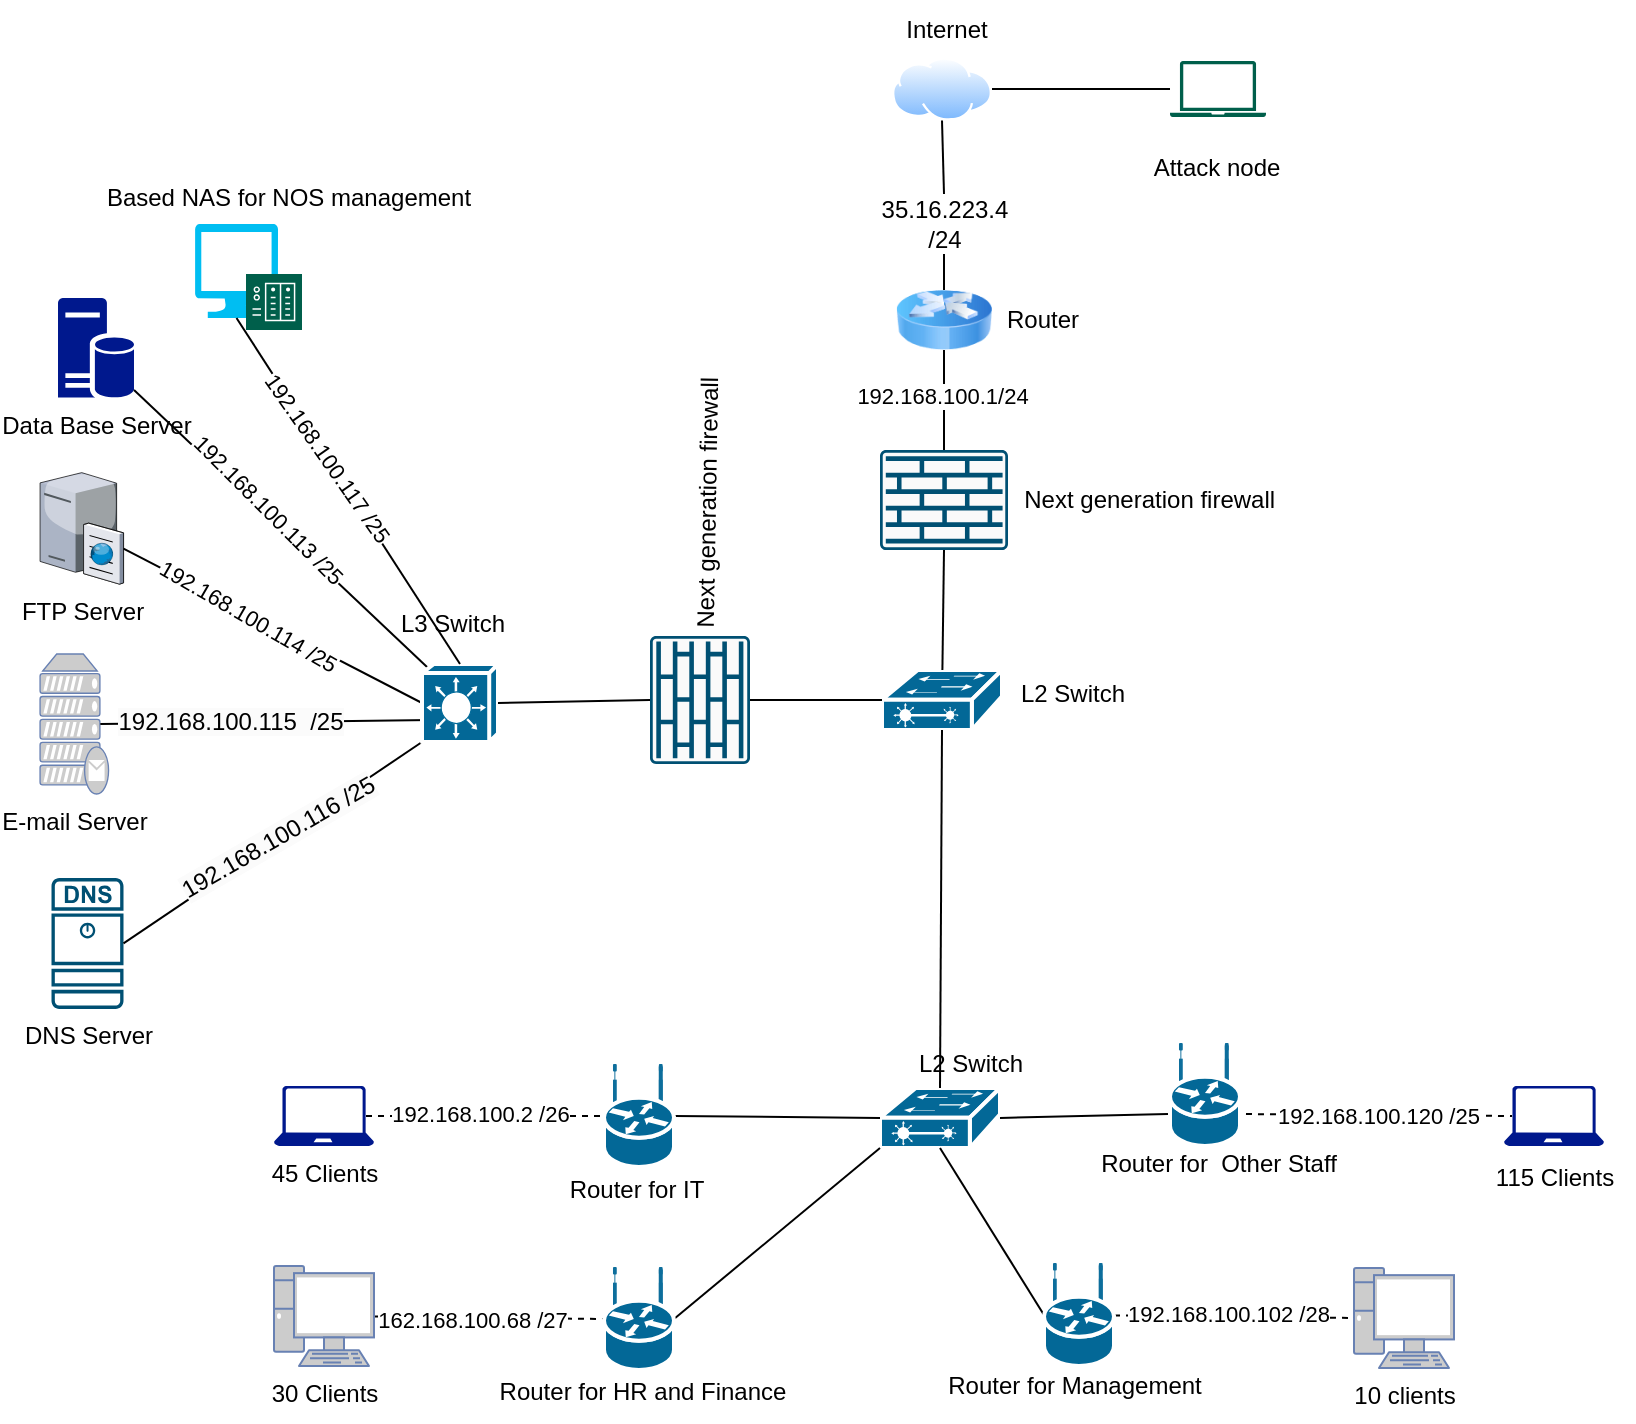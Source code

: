 <mxfile version="24.7.4">
  <diagram name="Page-1" id="mWOwHAFnnGotzb68UGMo">
    <mxGraphModel dx="800" dy="429" grid="1" gridSize="10" guides="1" tooltips="1" connect="1" arrows="1" fold="1" page="1" pageScale="1" pageWidth="850" pageHeight="1100" math="0" shadow="0">
      <root>
        <mxCell id="0" />
        <mxCell id="1" parent="0" />
        <mxCell id="QFhtb_JTBLAtstihDLr0-1" value="" style="sketch=0;points=[[0.015,0.015,0],[0.985,0.015,0],[0.985,0.985,0],[0.015,0.985,0],[0.25,0,0],[0.5,0,0],[0.75,0,0],[1,0.25,0],[1,0.5,0],[1,0.75,0],[0.75,1,0],[0.5,1,0],[0.25,1,0],[0,0.75,0],[0,0.5,0],[0,0.25,0]];verticalLabelPosition=bottom;html=1;verticalAlign=top;aspect=fixed;align=center;pointerEvents=1;shape=mxgraph.cisco19.rect;prIcon=firewall;fillColor=#FAFAFA;strokeColor=#005073;" parent="1" vertex="1">
          <mxGeometry x="451" y="246" width="64" height="50" as="geometry" />
        </mxCell>
        <mxCell id="QFhtb_JTBLAtstihDLr0-2" value="" style="image;html=1;image=img/lib/clip_art/networking/Router_Icon_128x128.png" parent="1" vertex="1">
          <mxGeometry x="459" y="166" width="48" height="30" as="geometry" />
        </mxCell>
        <mxCell id="QFhtb_JTBLAtstihDLr0-3" value="DNS Server" style="sketch=0;points=[[0.015,0.015,0],[0.985,0.015,0],[0.985,0.985,0],[0.015,0.985,0],[0.25,0,0],[0.5,0,0],[0.75,0,0],[1,0.25,0],[1,0.5,0],[1,0.75,0],[0.75,1,0],[0.5,1,0],[0.25,1,0],[0,0.75,0],[0,0.5,0],[0,0.25,0]];verticalLabelPosition=bottom;html=1;verticalAlign=top;aspect=fixed;align=center;pointerEvents=1;shape=mxgraph.cisco19.dns_server;fillColor=#005073;strokeColor=none;" parent="1" vertex="1">
          <mxGeometry x="36.75" y="460" width="36" height="65.45" as="geometry" />
        </mxCell>
        <mxCell id="QFhtb_JTBLAtstihDLr0-4" value="" style="endArrow=none;html=1;rounded=0;exitX=0.5;exitY=0;exitDx=0;exitDy=0;exitPerimeter=0;" parent="1" source="QFhtb_JTBLAtstihDLr0-1" edge="1">
          <mxGeometry width="50" height="50" relative="1" as="geometry">
            <mxPoint x="281" y="346" as="sourcePoint" />
            <mxPoint x="483" y="196" as="targetPoint" />
          </mxGeometry>
        </mxCell>
        <mxCell id="6wvi-4wZgXXVieuaFHjE-26" value="192.168.100.1/24" style="edgeLabel;html=1;align=center;verticalAlign=middle;resizable=0;points=[];" parent="QFhtb_JTBLAtstihDLr0-4" vertex="1" connectable="0">
          <mxGeometry x="0.08" y="1" relative="1" as="geometry">
            <mxPoint as="offset" />
          </mxGeometry>
        </mxCell>
        <mxCell id="QFhtb_JTBLAtstihDLr0-8" value="" style="shape=mxgraph.cisco.switches.layer_2_remote_switch;html=1;pointerEvents=1;dashed=0;fillColor=#036897;strokeColor=#ffffff;strokeWidth=2;verticalLabelPosition=bottom;verticalAlign=top;align=center;outlineConnect=0;" parent="1" vertex="1">
          <mxGeometry x="451" y="565" width="60" height="30" as="geometry" />
        </mxCell>
        <mxCell id="QFhtb_JTBLAtstihDLr0-17" value="" style="endArrow=none;html=1;rounded=0;exitX=1;exitY=0.5;exitDx=0;exitDy=0;entryX=0;entryY=0.5;entryDx=0;entryDy=0;entryPerimeter=0;exitPerimeter=0;" parent="1" source="6wvi-4wZgXXVieuaFHjE-52" target="QFhtb_JTBLAtstihDLr0-8" edge="1">
          <mxGeometry width="50" height="50" relative="1" as="geometry">
            <mxPoint x="270" y="579" as="sourcePoint" />
            <mxPoint x="386" y="565" as="targetPoint" />
          </mxGeometry>
        </mxCell>
        <mxCell id="QFhtb_JTBLAtstihDLr0-18" value="" style="endArrow=none;html=1;rounded=0;entryX=1;entryY=0.5;entryDx=0;entryDy=0;entryPerimeter=0;exitX=-0.029;exitY=0.686;exitDx=0;exitDy=0;exitPerimeter=0;" parent="1" source="6wvi-4wZgXXVieuaFHjE-56" target="QFhtb_JTBLAtstihDLr0-8" edge="1">
          <mxGeometry width="50" height="50" relative="1" as="geometry">
            <mxPoint x="526" y="579" as="sourcePoint" />
            <mxPoint x="406" y="615" as="targetPoint" />
          </mxGeometry>
        </mxCell>
        <mxCell id="QFhtb_JTBLAtstihDLr0-19" value="" style="endArrow=none;html=1;rounded=0;exitX=1;exitY=0.5;exitDx=0;exitDy=0;entryX=0;entryY=1;entryDx=0;entryDy=0;entryPerimeter=0;exitPerimeter=0;" parent="1" source="6wvi-4wZgXXVieuaFHjE-53" target="QFhtb_JTBLAtstihDLr0-8" edge="1">
          <mxGeometry width="50" height="50" relative="1" as="geometry">
            <mxPoint x="286" y="680" as="sourcePoint" />
            <mxPoint x="406" y="615" as="targetPoint" />
          </mxGeometry>
        </mxCell>
        <mxCell id="QFhtb_JTBLAtstihDLr0-20" value="" style="endArrow=none;html=1;rounded=0;entryX=0.5;entryY=1;entryDx=0;entryDy=0;entryPerimeter=0;exitX=0;exitY=0.5;exitDx=0;exitDy=0;exitPerimeter=0;" parent="1" source="6wvi-4wZgXXVieuaFHjE-55" target="QFhtb_JTBLAtstihDLr0-8" edge="1">
          <mxGeometry width="50" height="50" relative="1" as="geometry">
            <mxPoint x="456" y="680" as="sourcePoint" />
            <mxPoint x="406" y="615" as="targetPoint" />
          </mxGeometry>
        </mxCell>
        <mxCell id="QFhtb_JTBLAtstihDLr0-21" value="45 Clients" style="sketch=0;aspect=fixed;pointerEvents=1;shadow=0;dashed=0;html=1;strokeColor=none;labelPosition=center;verticalLabelPosition=bottom;verticalAlign=top;align=center;fillColor=#00188D;shape=mxgraph.azure.laptop" parent="1" vertex="1">
          <mxGeometry x="148" y="564" width="50" height="30" as="geometry" />
        </mxCell>
        <mxCell id="QFhtb_JTBLAtstihDLr0-22" value="" style="endArrow=none;dashed=1;html=1;rounded=0;entryX=0;entryY=0.5;entryDx=0;entryDy=0;entryPerimeter=0;" parent="1" source="QFhtb_JTBLAtstihDLr0-26" target="6wvi-4wZgXXVieuaFHjE-53" edge="1">
          <mxGeometry width="50" height="50" relative="1" as="geometry">
            <mxPoint x="115" y="680" as="sourcePoint" />
            <mxPoint x="256" y="680" as="targetPoint" />
          </mxGeometry>
        </mxCell>
        <mxCell id="6wvi-4wZgXXVieuaFHjE-48" value="162.168.100.68 /27" style="edgeLabel;html=1;align=center;verticalAlign=middle;resizable=0;points=[];" parent="QFhtb_JTBLAtstihDLr0-22" vertex="1" connectable="0">
          <mxGeometry x="-0.149" y="-1" relative="1" as="geometry">
            <mxPoint as="offset" />
          </mxGeometry>
        </mxCell>
        <mxCell id="QFhtb_JTBLAtstihDLr0-26" value="&lt;font color=&quot;#000000&quot;&gt;30 Clients&lt;/font&gt;" style="fontColor=#0066CC;verticalAlign=top;verticalLabelPosition=bottom;labelPosition=center;align=center;html=1;outlineConnect=0;fillColor=#CCCCCC;strokeColor=#6881B3;gradientColor=none;gradientDirection=north;strokeWidth=2;shape=mxgraph.networks.pc;" parent="1" vertex="1">
          <mxGeometry x="148" y="654" width="50" height="50" as="geometry" />
        </mxCell>
        <mxCell id="QFhtb_JTBLAtstihDLr0-28" value="&lt;font color=&quot;#000000&quot;&gt;10 clients&lt;/font&gt;" style="fontColor=#0066CC;verticalAlign=top;verticalLabelPosition=bottom;labelPosition=center;align=center;html=1;outlineConnect=0;fillColor=#CCCCCC;strokeColor=#6881B3;gradientColor=none;gradientDirection=north;strokeWidth=2;shape=mxgraph.networks.pc;" parent="1" vertex="1">
          <mxGeometry x="688" y="655" width="50" height="50" as="geometry" />
        </mxCell>
        <mxCell id="QFhtb_JTBLAtstihDLr0-29" value="" style="endArrow=none;dashed=1;html=1;rounded=0;entryX=0;entryY=0.5;entryDx=0;entryDy=0;entryPerimeter=0;" parent="1" source="6wvi-4wZgXXVieuaFHjE-55" target="QFhtb_JTBLAtstihDLr0-28" edge="1">
          <mxGeometry width="50" height="50" relative="1" as="geometry">
            <mxPoint x="486" y="680" as="sourcePoint" />
            <mxPoint x="605" y="745" as="targetPoint" />
          </mxGeometry>
        </mxCell>
        <mxCell id="6wvi-4wZgXXVieuaFHjE-49" value="192.168.100.102 /28" style="edgeLabel;html=1;align=center;verticalAlign=middle;resizable=0;points=[];" parent="QFhtb_JTBLAtstihDLr0-29" vertex="1" connectable="0">
          <mxGeometry x="-0.059" y="2" relative="1" as="geometry">
            <mxPoint as="offset" />
          </mxGeometry>
        </mxCell>
        <mxCell id="QFhtb_JTBLAtstihDLr0-31" value="" style="sketch=0;aspect=fixed;pointerEvents=1;shadow=0;dashed=0;html=1;strokeColor=none;labelPosition=center;verticalLabelPosition=bottom;verticalAlign=top;align=center;fillColor=#00188D;shape=mxgraph.azure.laptop" parent="1" vertex="1">
          <mxGeometry x="763" y="564" width="50" height="30" as="geometry" />
        </mxCell>
        <mxCell id="QFhtb_JTBLAtstihDLr0-32" value="" style="endArrow=none;dashed=1;html=1;rounded=0;entryX=0.08;entryY=0.5;entryDx=0;entryDy=0;entryPerimeter=0;exitX=0.914;exitY=0.686;exitDx=0;exitDy=0;exitPerimeter=0;" parent="1" source="6wvi-4wZgXXVieuaFHjE-56" target="QFhtb_JTBLAtstihDLr0-31" edge="1">
          <mxGeometry width="50" height="50" relative="1" as="geometry">
            <mxPoint x="570" y="558" as="sourcePoint" />
            <mxPoint x="615" y="690" as="targetPoint" />
          </mxGeometry>
        </mxCell>
        <mxCell id="6wvi-4wZgXXVieuaFHjE-51" value="192.168.100.120 /25" style="edgeLabel;html=1;align=center;verticalAlign=middle;resizable=0;points=[];" parent="QFhtb_JTBLAtstihDLr0-32" vertex="1" connectable="0">
          <mxGeometry x="0.031" relative="1" as="geometry">
            <mxPoint as="offset" />
          </mxGeometry>
        </mxCell>
        <mxCell id="QFhtb_JTBLAtstihDLr0-34" value="115 Clients" style="text;html=1;align=center;verticalAlign=middle;resizable=0;points=[];autosize=1;strokeColor=none;fillColor=none;" parent="1" vertex="1">
          <mxGeometry x="748" y="595" width="80" height="30" as="geometry" />
        </mxCell>
        <mxCell id="QFhtb_JTBLAtstihDLr0-35" value="" style="endArrow=none;dashed=1;html=1;rounded=0;exitX=0.92;exitY=0.5;exitDx=0;exitDy=0;exitPerimeter=0;entryX=0;entryY=0.5;entryDx=0;entryDy=0;entryPerimeter=0;" parent="1" source="QFhtb_JTBLAtstihDLr0-21" target="6wvi-4wZgXXVieuaFHjE-52" edge="1">
          <mxGeometry width="50" height="50" relative="1" as="geometry">
            <mxPoint x="111" y="580" as="sourcePoint" />
            <mxPoint x="240" y="579" as="targetPoint" />
          </mxGeometry>
        </mxCell>
        <mxCell id="6wvi-4wZgXXVieuaFHjE-47" value="192.168.100.2 /26" style="edgeLabel;html=1;align=center;verticalAlign=middle;resizable=0;points=[];" parent="QFhtb_JTBLAtstihDLr0-35" vertex="1" connectable="0">
          <mxGeometry x="-0.039" y="1" relative="1" as="geometry">
            <mxPoint as="offset" />
          </mxGeometry>
        </mxCell>
        <mxCell id="E-c_TPkN4qfoy3ML_oav-3" value="" style="shape=mxgraph.cisco.switches.layer_2_remote_switch;html=1;pointerEvents=1;dashed=0;fillColor=#036897;strokeColor=#ffffff;strokeWidth=2;verticalLabelPosition=bottom;verticalAlign=top;align=center;outlineConnect=0;" parent="1" vertex="1">
          <mxGeometry x="452" y="356" width="60" height="30" as="geometry" />
        </mxCell>
        <mxCell id="E-c_TPkN4qfoy3ML_oav-4" value="" style="endArrow=none;html=1;rounded=0;entryX=0.5;entryY=1;entryDx=0;entryDy=0;entryPerimeter=0;" parent="1" source="E-c_TPkN4qfoy3ML_oav-3" target="QFhtb_JTBLAtstihDLr0-1" edge="1">
          <mxGeometry width="50" height="50" relative="1" as="geometry">
            <mxPoint x="510" y="456" as="sourcePoint" />
            <mxPoint x="560" y="406" as="targetPoint" />
          </mxGeometry>
        </mxCell>
        <mxCell id="E-c_TPkN4qfoy3ML_oav-5" value="" style="endArrow=none;html=1;rounded=0;exitX=0.5;exitY=0;exitDx=0;exitDy=0;exitPerimeter=0;entryX=0.5;entryY=1;entryDx=0;entryDy=0;entryPerimeter=0;" parent="1" source="QFhtb_JTBLAtstihDLr0-8" target="E-c_TPkN4qfoy3ML_oav-3" edge="1">
          <mxGeometry width="50" height="50" relative="1" as="geometry">
            <mxPoint x="504" y="486" as="sourcePoint" />
            <mxPoint x="554" y="436" as="targetPoint" />
          </mxGeometry>
        </mxCell>
        <mxCell id="E-c_TPkN4qfoy3ML_oav-10" value="Data Base Server" style="sketch=0;aspect=fixed;pointerEvents=1;shadow=0;dashed=0;html=1;strokeColor=none;labelPosition=center;verticalLabelPosition=bottom;verticalAlign=top;align=center;fillColor=#00188D;shape=mxgraph.mscae.enterprise.database_server" parent="1" vertex="1">
          <mxGeometry x="40" y="170" width="38" height="50" as="geometry" />
        </mxCell>
        <mxCell id="E-c_TPkN4qfoy3ML_oav-11" value="&lt;font color=&quot;#000000&quot;&gt;E-mail Server&lt;/font&gt;" style="fontColor=#0066CC;verticalAlign=top;verticalLabelPosition=bottom;labelPosition=center;align=center;html=1;outlineConnect=0;fillColor=#CCCCCC;strokeColor=#6881B3;gradientColor=none;gradientDirection=north;strokeWidth=2;shape=mxgraph.networks.mail_server;" parent="1" vertex="1">
          <mxGeometry x="31.03" y="348" width="34.25" height="70" as="geometry" />
        </mxCell>
        <mxCell id="E-c_TPkN4qfoy3ML_oav-15" value="" style="endArrow=none;html=1;rounded=0;exitX=1;exitY=0.5;exitDx=0;exitDy=0;exitPerimeter=0;entryX=0;entryY=1;entryDx=0;entryDy=0;entryPerimeter=0;" parent="1" source="QFhtb_JTBLAtstihDLr0-3" target="6wvi-4wZgXXVieuaFHjE-1" edge="1">
          <mxGeometry width="50" height="50" relative="1" as="geometry">
            <mxPoint x="311" y="416" as="sourcePoint" />
            <mxPoint x="216" y="408" as="targetPoint" />
          </mxGeometry>
        </mxCell>
        <mxCell id="wBqm1uKLgimIyPumzvTF-15" value="&lt;span style=&quot;font-size: 12px; background-color: rgb(251, 251, 251);&quot;&gt;192.168.100.116 /25&lt;/span&gt;" style="edgeLabel;html=1;align=center;verticalAlign=middle;resizable=0;points=[];rotation=-30;" vertex="1" connectable="0" parent="E-c_TPkN4qfoy3ML_oav-15">
          <mxGeometry x="0.08" y="-2" relative="1" as="geometry">
            <mxPoint x="-5" as="offset" />
          </mxGeometry>
        </mxCell>
        <mxCell id="E-c_TPkN4qfoy3ML_oav-16" value="" style="endArrow=none;html=1;rounded=0;exitX=0.88;exitY=0.5;exitDx=0;exitDy=0;exitPerimeter=0;entryX=0.125;entryY=0.719;entryDx=0;entryDy=0;entryPerimeter=0;" parent="1" source="E-c_TPkN4qfoy3ML_oav-11" target="6wvi-4wZgXXVieuaFHjE-1" edge="1">
          <mxGeometry width="50" height="50" relative="1" as="geometry">
            <mxPoint x="311" y="416" as="sourcePoint" />
            <mxPoint x="196" y="378" as="targetPoint" />
          </mxGeometry>
        </mxCell>
        <mxCell id="6wvi-4wZgXXVieuaFHjE-45" value="&lt;span style=&quot;font-size: 12px; background-color: rgb(251, 251, 251);&quot;&gt;192.168.100.115&amp;nbsp; /25&lt;/span&gt;" style="edgeLabel;html=1;align=center;verticalAlign=middle;resizable=0;points=[];" parent="E-c_TPkN4qfoy3ML_oav-16" vertex="1" connectable="0">
          <mxGeometry x="-0.213" relative="1" as="geometry">
            <mxPoint as="offset" />
          </mxGeometry>
        </mxCell>
        <mxCell id="E-c_TPkN4qfoy3ML_oav-17" value="" style="endArrow=none;html=1;rounded=0;exitX=1;exitY=0.92;exitDx=0;exitDy=0;exitPerimeter=0;entryX=0.08;entryY=0.05;entryDx=0;entryDy=0;entryPerimeter=0;" parent="1" source="E-c_TPkN4qfoy3ML_oav-10" target="6wvi-4wZgXXVieuaFHjE-1" edge="1">
          <mxGeometry width="50" height="50" relative="1" as="geometry">
            <mxPoint x="265" y="266" as="sourcePoint" />
            <mxPoint x="250" y="278" as="targetPoint" />
          </mxGeometry>
        </mxCell>
        <mxCell id="6wvi-4wZgXXVieuaFHjE-30" value="192.168.100.113 /25" style="edgeLabel;html=1;align=center;verticalAlign=middle;resizable=0;points=[];rotation=45;" parent="E-c_TPkN4qfoy3ML_oav-17" vertex="1" connectable="0">
          <mxGeometry x="-0.109" y="3" relative="1" as="geometry">
            <mxPoint as="offset" />
          </mxGeometry>
        </mxCell>
        <mxCell id="E-c_TPkN4qfoy3ML_oav-18" value="FTP Server" style="verticalLabelPosition=bottom;sketch=0;aspect=fixed;html=1;verticalAlign=top;strokeColor=none;align=center;outlineConnect=0;shape=mxgraph.citrix.ftp_server;" parent="1" vertex="1">
          <mxGeometry x="31.03" y="256" width="41.72" height="57" as="geometry" />
        </mxCell>
        <mxCell id="E-c_TPkN4qfoy3ML_oav-19" value="" style="endArrow=none;html=1;rounded=0;entryX=0;entryY=0.5;entryDx=0;entryDy=0;entryPerimeter=0;" parent="1" source="E-c_TPkN4qfoy3ML_oav-18" target="6wvi-4wZgXXVieuaFHjE-1" edge="1">
          <mxGeometry width="50" height="50" relative="1" as="geometry">
            <mxPoint x="321" y="476" as="sourcePoint" />
            <mxPoint x="216" y="348" as="targetPoint" />
          </mxGeometry>
        </mxCell>
        <mxCell id="6wvi-4wZgXXVieuaFHjE-31" value="192.168.100.114 /25" style="edgeLabel;html=1;align=center;verticalAlign=middle;resizable=0;points=[];rotation=30;" parent="E-c_TPkN4qfoy3ML_oav-19" vertex="1" connectable="0">
          <mxGeometry x="-0.158" y="-1" relative="1" as="geometry">
            <mxPoint as="offset" />
          </mxGeometry>
        </mxCell>
        <mxCell id="E-c_TPkN4qfoy3ML_oav-25" value="" style="image;aspect=fixed;perimeter=ellipsePerimeter;html=1;align=center;shadow=0;dashed=0;spacingTop=3;image=img/lib/active_directory/internet_cloud.svg;" parent="1" vertex="1">
          <mxGeometry x="457" y="49.75" width="50" height="31.5" as="geometry" />
        </mxCell>
        <mxCell id="E-c_TPkN4qfoy3ML_oav-26" value="" style="endArrow=none;html=1;rounded=0;exitX=0.5;exitY=1;exitDx=0;exitDy=0;entryX=0.5;entryY=0;entryDx=0;entryDy=0;" parent="1" source="6wvi-4wZgXXVieuaFHjE-24" target="QFhtb_JTBLAtstihDLr0-2" edge="1">
          <mxGeometry width="50" height="50" relative="1" as="geometry">
            <mxPoint x="445" y="229" as="sourcePoint" />
            <mxPoint x="495" y="179" as="targetPoint" />
          </mxGeometry>
        </mxCell>
        <mxCell id="E-c_TPkN4qfoy3ML_oav-27" value="Internet" style="text;html=1;align=center;verticalAlign=middle;resizable=0;points=[];autosize=1;strokeColor=none;fillColor=none;" parent="1" vertex="1">
          <mxGeometry x="454" y="21" width="60" height="30" as="geometry" />
        </mxCell>
        <mxCell id="E-c_TPkN4qfoy3ML_oav-29" value="" style="sketch=0;pointerEvents=1;shadow=0;dashed=0;html=1;strokeColor=none;fillColor=#005F4B;labelPosition=center;verticalLabelPosition=bottom;verticalAlign=top;align=center;outlineConnect=0;shape=mxgraph.veeam2.laptop;" parent="1" vertex="1">
          <mxGeometry x="596" y="51.5" width="48" height="28.0" as="geometry" />
        </mxCell>
        <mxCell id="E-c_TPkN4qfoy3ML_oav-30" value="" style="endArrow=none;html=1;rounded=0;exitX=1;exitY=0.5;exitDx=0;exitDy=0;" parent="1" source="E-c_TPkN4qfoy3ML_oav-25" target="E-c_TPkN4qfoy3ML_oav-29" edge="1">
          <mxGeometry width="50" height="50" relative="1" as="geometry">
            <mxPoint x="631.0" y="109.29" as="sourcePoint" />
            <mxPoint x="734" y="110.709" as="targetPoint" />
          </mxGeometry>
        </mxCell>
        <mxCell id="E-c_TPkN4qfoy3ML_oav-31" value="Attack node" style="text;html=1;align=center;verticalAlign=middle;resizable=0;points=[];autosize=1;strokeColor=none;fillColor=none;" parent="1" vertex="1">
          <mxGeometry x="574" y="90" width="90" height="30" as="geometry" />
        </mxCell>
        <mxCell id="6wvi-4wZgXXVieuaFHjE-1" value="" style="shape=mxgraph.cisco.switches.layer_3_switch;html=1;pointerEvents=1;dashed=0;fillColor=#036897;strokeColor=#ffffff;strokeWidth=2;verticalLabelPosition=bottom;verticalAlign=top;align=center;outlineConnect=0;" parent="1" vertex="1">
          <mxGeometry x="222" y="353" width="38" height="39" as="geometry" />
        </mxCell>
        <mxCell id="6wvi-4wZgXXVieuaFHjE-3" value="Next generation firewall&amp;nbsp;" style="text;html=1;align=center;verticalAlign=middle;resizable=0;points=[];autosize=1;strokeColor=none;fillColor=none;" parent="1" vertex="1">
          <mxGeometry x="512" y="256" width="150" height="30" as="geometry" />
        </mxCell>
        <mxCell id="6wvi-4wZgXXVieuaFHjE-14" value="Router" style="text;html=1;align=center;verticalAlign=middle;resizable=0;points=[];autosize=1;strokeColor=none;fillColor=none;" parent="1" vertex="1">
          <mxGeometry x="502" y="166" width="60" height="30" as="geometry" />
        </mxCell>
        <mxCell id="6wvi-4wZgXXVieuaFHjE-15" value="L3 Switch" style="text;html=1;align=center;verticalAlign=middle;resizable=0;points=[];autosize=1;strokeColor=none;fillColor=none;" parent="1" vertex="1">
          <mxGeometry x="197" y="318" width="80" height="30" as="geometry" />
        </mxCell>
        <mxCell id="6wvi-4wZgXXVieuaFHjE-16" value="L2 Switch" style="text;html=1;align=center;verticalAlign=middle;resizable=0;points=[];autosize=1;strokeColor=none;fillColor=none;" parent="1" vertex="1">
          <mxGeometry x="507" y="353" width="80" height="30" as="geometry" />
        </mxCell>
        <mxCell id="6wvi-4wZgXXVieuaFHjE-17" value="L2 Switch" style="text;html=1;align=center;verticalAlign=middle;resizable=0;points=[];autosize=1;strokeColor=none;fillColor=none;" parent="1" vertex="1">
          <mxGeometry x="456" y="538" width="80" height="30" as="geometry" />
        </mxCell>
        <mxCell id="6wvi-4wZgXXVieuaFHjE-25" value="" style="endArrow=none;html=1;rounded=0;entryX=0.5;entryY=0;entryDx=0;entryDy=0;exitX=0.5;exitY=1;exitDx=0;exitDy=0;" parent="1" source="E-c_TPkN4qfoy3ML_oav-25" target="6wvi-4wZgXXVieuaFHjE-24" edge="1">
          <mxGeometry width="50" height="50" relative="1" as="geometry">
            <mxPoint x="510" y="88" as="sourcePoint" />
            <mxPoint x="483" y="166" as="targetPoint" />
          </mxGeometry>
        </mxCell>
        <mxCell id="6wvi-4wZgXXVieuaFHjE-24" value="&lt;span style=&quot;font-family: arial, helvetica, sans-serif; text-align: left; text-wrap: wrap; background-color: rgb(255, 255, 255);&quot;&gt;&lt;font style=&quot;font-size: 12px;&quot;&gt;35.16.223.4 /24&lt;/font&gt;&lt;/span&gt;" style="text;html=1;align=center;verticalAlign=middle;resizable=0;points=[];autosize=1;strokeColor=none;fillColor=none;" parent="1" vertex="1">
          <mxGeometry x="428" y="118" width="110" height="30" as="geometry" />
        </mxCell>
        <mxCell id="6wvi-4wZgXXVieuaFHjE-52" value="" style="shape=mxgraph.cisco.routers.wireless_router;html=1;pointerEvents=1;dashed=0;fillColor=#036897;strokeColor=#ffffff;strokeWidth=2;verticalLabelPosition=bottom;verticalAlign=top;align=center;outlineConnect=0;" parent="1" vertex="1">
          <mxGeometry x="313" y="553.5" width="35" height="51" as="geometry" />
        </mxCell>
        <mxCell id="6wvi-4wZgXXVieuaFHjE-53" value="" style="shape=mxgraph.cisco.routers.wireless_router;html=1;pointerEvents=1;dashed=0;fillColor=#036897;strokeColor=#ffffff;strokeWidth=2;verticalLabelPosition=bottom;verticalAlign=top;align=center;outlineConnect=0;" parent="1" vertex="1">
          <mxGeometry x="313" y="655" width="35" height="51" as="geometry" />
        </mxCell>
        <mxCell id="6wvi-4wZgXXVieuaFHjE-55" value="" style="shape=mxgraph.cisco.routers.wireless_router;html=1;pointerEvents=1;dashed=0;fillColor=#036897;strokeColor=#ffffff;strokeWidth=2;verticalLabelPosition=bottom;verticalAlign=top;align=center;outlineConnect=0;" parent="1" vertex="1">
          <mxGeometry x="533" y="653" width="35" height="51" as="geometry" />
        </mxCell>
        <mxCell id="6wvi-4wZgXXVieuaFHjE-56" value="" style="shape=mxgraph.cisco.routers.wireless_router;html=1;pointerEvents=1;dashed=0;fillColor=#036897;strokeColor=#ffffff;strokeWidth=2;verticalLabelPosition=bottom;verticalAlign=top;align=center;outlineConnect=0;" parent="1" vertex="1">
          <mxGeometry x="596" y="543" width="35" height="51" as="geometry" />
        </mxCell>
        <mxCell id="6wvi-4wZgXXVieuaFHjE-62" value="" style="sketch=0;points=[[0.015,0.015,0],[0.985,0.015,0],[0.985,0.985,0],[0.015,0.985,0],[0.25,0,0],[0.5,0,0],[0.75,0,0],[1,0.25,0],[1,0.5,0],[1,0.75,0],[0.75,1,0],[0.5,1,0],[0.25,1,0],[0,0.75,0],[0,0.5,0],[0,0.25,0]];verticalLabelPosition=bottom;html=1;verticalAlign=top;aspect=fixed;align=center;pointerEvents=1;shape=mxgraph.cisco19.rect;prIcon=firewall;fillColor=#FAFAFA;strokeColor=#005073;rotation=-90;" parent="1" vertex="1">
          <mxGeometry x="329" y="346" width="64" height="50" as="geometry" />
        </mxCell>
        <mxCell id="6wvi-4wZgXXVieuaFHjE-63" value="" style="endArrow=none;html=1;rounded=0;exitX=0.5;exitY=1;exitDx=0;exitDy=0;exitPerimeter=0;entryX=0;entryY=0.5;entryDx=0;entryDy=0;entryPerimeter=0;" parent="1" source="6wvi-4wZgXXVieuaFHjE-62" target="E-c_TPkN4qfoy3ML_oav-3" edge="1">
          <mxGeometry width="50" height="50" relative="1" as="geometry">
            <mxPoint x="430" y="468" as="sourcePoint" />
            <mxPoint x="350" y="398" as="targetPoint" />
          </mxGeometry>
        </mxCell>
        <mxCell id="6wvi-4wZgXXVieuaFHjE-65" value="Next generation firewall&amp;nbsp;" style="text;html=1;align=center;verticalAlign=middle;resizable=0;points=[];autosize=1;strokeColor=none;fillColor=none;rotation=-89;" parent="1" vertex="1">
          <mxGeometry x="290" y="256" width="150" height="30" as="geometry" />
        </mxCell>
        <mxCell id="RY05KDyR0PZy6KFtcY7C-1" value="Router for IT" style="text;html=1;align=center;verticalAlign=middle;resizable=0;points=[];autosize=1;strokeColor=none;fillColor=none;" parent="1" vertex="1">
          <mxGeometry x="284" y="601" width="90" height="30" as="geometry" />
        </mxCell>
        <mxCell id="RY05KDyR0PZy6KFtcY7C-2" value="Router for HR and Finance" style="text;html=1;align=center;verticalAlign=middle;resizable=0;points=[];autosize=1;strokeColor=none;fillColor=none;" parent="1" vertex="1">
          <mxGeometry x="247" y="702" width="170" height="30" as="geometry" />
        </mxCell>
        <mxCell id="RY05KDyR0PZy6KFtcY7C-3" value="Router for Management" style="text;html=1;align=center;verticalAlign=middle;resizable=0;points=[];autosize=1;strokeColor=none;fillColor=none;" parent="1" vertex="1">
          <mxGeometry x="473" y="699" width="150" height="30" as="geometry" />
        </mxCell>
        <mxCell id="RY05KDyR0PZy6KFtcY7C-4" value="Router for&amp;nbsp; Other Staff" style="text;html=1;align=center;verticalAlign=middle;resizable=0;points=[];autosize=1;strokeColor=none;fillColor=none;" parent="1" vertex="1">
          <mxGeometry x="550" y="588" width="140" height="30" as="geometry" />
        </mxCell>
        <mxCell id="wBqm1uKLgimIyPumzvTF-1" value="" style="verticalLabelPosition=bottom;html=1;verticalAlign=top;align=center;strokeColor=none;fillColor=#00BEF2;shape=mxgraph.azure.computer;pointerEvents=1;" vertex="1" parent="1">
          <mxGeometry x="108.5" y="133" width="41.5" height="47" as="geometry" />
        </mxCell>
        <mxCell id="wBqm1uKLgimIyPumzvTF-2" value="" style="sketch=0;pointerEvents=1;shadow=0;dashed=0;html=1;strokeColor=none;fillColor=#005F4B;labelPosition=center;verticalLabelPosition=bottom;verticalAlign=top;align=center;outlineConnect=0;shape=mxgraph.veeam2.nas;" vertex="1" parent="1">
          <mxGeometry x="134" y="158" width="28.0" height="28.0" as="geometry" />
        </mxCell>
        <mxCell id="wBqm1uKLgimIyPumzvTF-3" value="" style="endArrow=none;html=1;rounded=0;exitX=0.5;exitY=1;exitDx=0;exitDy=0;exitPerimeter=0;entryX=0.5;entryY=0;entryDx=0;entryDy=0;entryPerimeter=0;" edge="1" parent="1" source="wBqm1uKLgimIyPumzvTF-1" target="6wvi-4wZgXXVieuaFHjE-1">
          <mxGeometry width="50" height="50" relative="1" as="geometry">
            <mxPoint x="400" y="270" as="sourcePoint" />
            <mxPoint x="450" y="220" as="targetPoint" />
          </mxGeometry>
        </mxCell>
        <mxCell id="wBqm1uKLgimIyPumzvTF-14" value="192.168.100.117 /25" style="edgeLabel;html=1;align=center;verticalAlign=middle;resizable=0;points=[];rotation=55;" vertex="1" connectable="0" parent="wBqm1uKLgimIyPumzvTF-3">
          <mxGeometry x="-0.19" relative="1" as="geometry">
            <mxPoint as="offset" />
          </mxGeometry>
        </mxCell>
        <mxCell id="wBqm1uKLgimIyPumzvTF-4" value="Based NAS for NOS management" style="text;html=1;align=center;verticalAlign=middle;resizable=0;points=[];autosize=1;strokeColor=none;fillColor=none;" vertex="1" parent="1">
          <mxGeometry x="50" y="105" width="210" height="30" as="geometry" />
        </mxCell>
        <mxCell id="wBqm1uKLgimIyPumzvTF-10" value="" style="endArrow=none;html=1;rounded=0;exitX=1;exitY=0.5;exitDx=0;exitDy=0;exitPerimeter=0;entryX=0.5;entryY=0;entryDx=0;entryDy=0;entryPerimeter=0;" edge="1" parent="1" source="6wvi-4wZgXXVieuaFHjE-1" target="6wvi-4wZgXXVieuaFHjE-62">
          <mxGeometry width="50" height="50" relative="1" as="geometry">
            <mxPoint x="410" y="390" as="sourcePoint" />
            <mxPoint x="460" y="340" as="targetPoint" />
          </mxGeometry>
        </mxCell>
      </root>
    </mxGraphModel>
  </diagram>
</mxfile>
